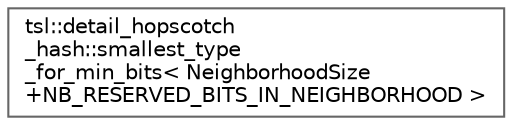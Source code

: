 digraph "Graphical Class Hierarchy"
{
 // INTERACTIVE_SVG=YES
 // LATEX_PDF_SIZE
  bgcolor="transparent";
  edge [fontname=Helvetica,fontsize=10,labelfontname=Helvetica,labelfontsize=10];
  node [fontname=Helvetica,fontsize=10,shape=box,height=0.2,width=0.4];
  rankdir="LR";
  Node0 [id="Node000000",label="tsl::detail_hopscotch\l_hash::smallest_type\l_for_min_bits\< NeighborhoodSize\l+NB_RESERVED_BITS_IN_NEIGHBORHOOD \>",height=0.2,width=0.4,color="grey40", fillcolor="white", style="filled",URL="$classtsl_1_1detail__hopscotch__hash_1_1smallest__type__for__min__bits.html",tooltip=" "];
}
